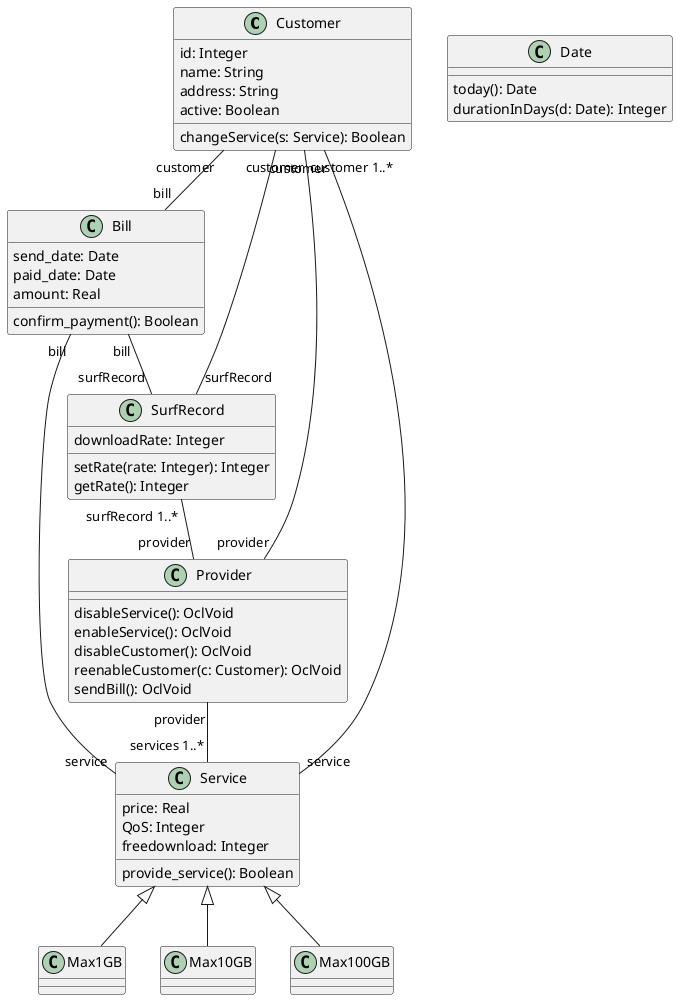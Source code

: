 @startuml ISP

' classes '
class Customer{
    id: Integer
    name: String
    address: String
    active: Boolean
    changeService(s: Service): Boolean
}

class Bill{
    send_date: Date
    paid_date: Date
    amount: Real
    confirm_payment(): Boolean
}

class SurfRecord{
    downloadRate: Integer
    setRate(rate: Integer): Integer
    getRate(): Integer
}

class Provider{
    disableService(): OclVoid
    enableService(): OclVoid
    disableCustomer(): OclVoid
    reenableCustomer(c: Customer): OclVoid
    sendBill(): OclVoid
}

class Service{
    price: Real
    QoS: Integer
    freedownload: Integer
    provide_service(): Boolean
}

class Date{
    today(): Date
    durationInDays(d: Date): Integer
}

class Max1GB{}

class Max10GB{}

class Max100GB{}

' associations '
Customer "customer" -- "bill" Bill

Customer "customer" -- "service" Service

Customer "customer 1..*" -- "provider" Provider

Customer "customer" -- "surfRecord" SurfRecord

Bill "bill" -- "surfRecord" SurfRecord

Bill "bill" -- "service" Service

SurfRecord "surfRecord 1..*" -- "provider" Provider

Provider "provider" -- "services 1..*" Service

Service <|-- Max1GB

Service <|-- Max10GB

Service <|-- Max100GB

@enduml